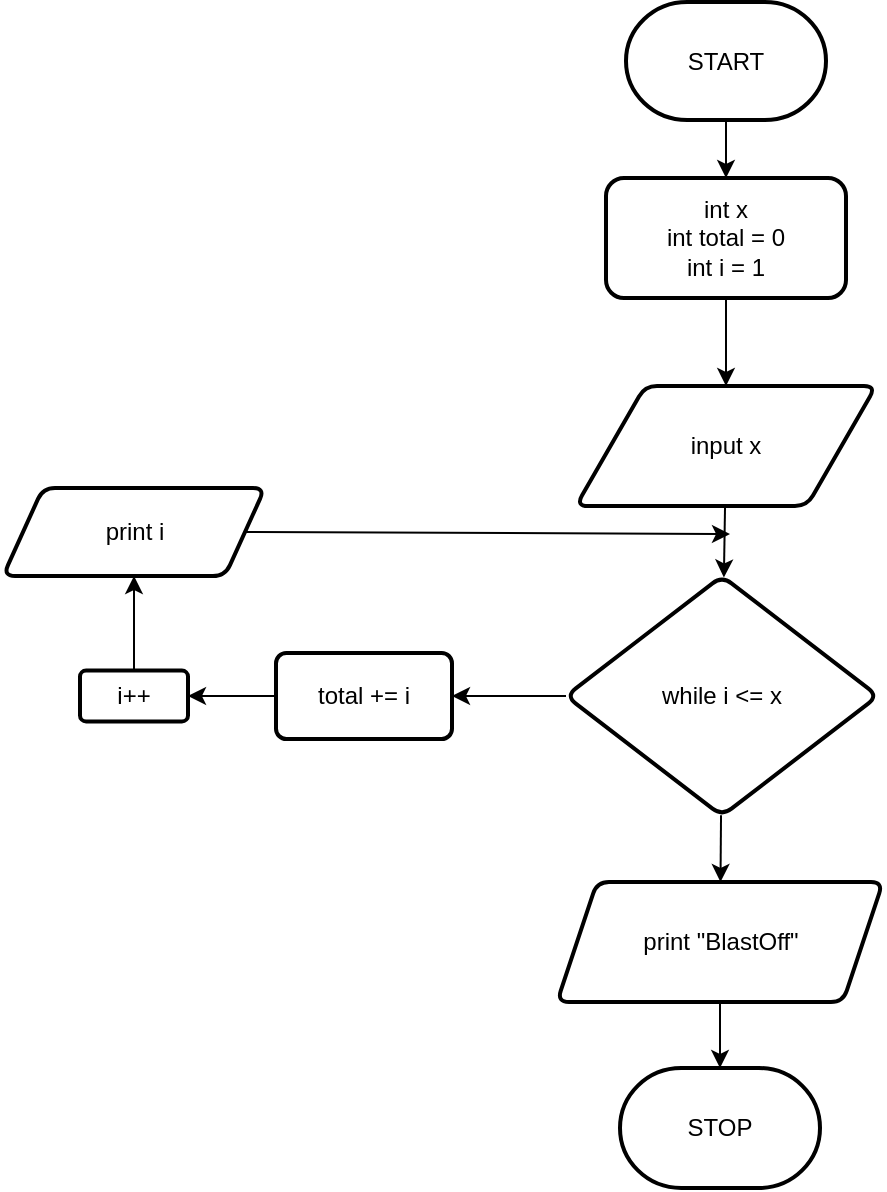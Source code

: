 <mxfile>
    <diagram id="3xByLlmDNNMTJOKspY2f" name="Page-1">
        <mxGraphModel dx="76" dy="119" grid="0" gridSize="10" guides="1" tooltips="1" connect="1" arrows="1" fold="1" page="1" pageScale="1" pageWidth="850" pageHeight="1100" math="0" shadow="0">
            <root>
                <mxCell id="0"/>
                <mxCell id="1" parent="0"/>
                <mxCell id="6" value="" style="edgeStyle=none;html=1;" edge="1" parent="1" source="2" target="5">
                    <mxGeometry relative="1" as="geometry"/>
                </mxCell>
                <mxCell id="2" value="START" style="strokeWidth=2;html=1;shape=mxgraph.flowchart.terminator;whiteSpace=wrap;" vertex="1" parent="1">
                    <mxGeometry x="375" y="31" width="100" height="59" as="geometry"/>
                </mxCell>
                <mxCell id="3" value="STOP" style="strokeWidth=2;html=1;shape=mxgraph.flowchart.terminator;whiteSpace=wrap;" vertex="1" parent="1">
                    <mxGeometry x="372" y="564" width="100" height="60" as="geometry"/>
                </mxCell>
                <mxCell id="11" value="" style="edgeStyle=none;html=1;" edge="1" parent="1" source="4" target="10">
                    <mxGeometry relative="1" as="geometry"/>
                </mxCell>
                <mxCell id="4" value="input x" style="shape=parallelogram;html=1;strokeWidth=2;perimeter=parallelogramPerimeter;whiteSpace=wrap;rounded=1;arcSize=12;size=0.23;" vertex="1" parent="1">
                    <mxGeometry x="350" y="223" width="150" height="60" as="geometry"/>
                </mxCell>
                <mxCell id="7" value="" style="edgeStyle=none;html=1;" edge="1" parent="1" source="5" target="4">
                    <mxGeometry relative="1" as="geometry"/>
                </mxCell>
                <mxCell id="5" value="int x&lt;br&gt;int total = 0&lt;br&gt;int i = 1" style="rounded=1;whiteSpace=wrap;html=1;strokeWidth=2;" vertex="1" parent="1">
                    <mxGeometry x="365" y="119" width="120" height="60" as="geometry"/>
                </mxCell>
                <mxCell id="13" value="" style="edgeStyle=none;html=1;" edge="1" parent="1" source="10" target="12">
                    <mxGeometry relative="1" as="geometry"/>
                </mxCell>
                <mxCell id="nBpA5O_lNG2PSp1gWS4N-19" value="" style="edgeStyle=none;html=1;" edge="1" parent="1" source="10" target="nBpA5O_lNG2PSp1gWS4N-18">
                    <mxGeometry relative="1" as="geometry"/>
                </mxCell>
                <mxCell id="10" value="while i &amp;lt;= x" style="rhombus;whiteSpace=wrap;html=1;strokeWidth=2;rounded=1;arcSize=12;" vertex="1" parent="1">
                    <mxGeometry x="345" y="318" width="156" height="120" as="geometry"/>
                </mxCell>
                <mxCell id="17" value="" style="edgeStyle=none;html=1;" edge="1" parent="1" source="12" target="3">
                    <mxGeometry relative="1" as="geometry"/>
                </mxCell>
                <mxCell id="12" value="print &quot;BlastOff&quot;" style="shape=parallelogram;perimeter=parallelogramPerimeter;whiteSpace=wrap;html=1;fixedSize=1;strokeWidth=2;rounded=1;arcSize=12;" vertex="1" parent="1">
                    <mxGeometry x="340.5" y="471" width="163" height="60" as="geometry"/>
                </mxCell>
                <mxCell id="nBpA5O_lNG2PSp1gWS4N-21" value="" style="edgeStyle=none;html=1;" edge="1" parent="1" source="nBpA5O_lNG2PSp1gWS4N-18" target="nBpA5O_lNG2PSp1gWS4N-20">
                    <mxGeometry relative="1" as="geometry"/>
                </mxCell>
                <mxCell id="nBpA5O_lNG2PSp1gWS4N-18" value="total += i" style="whiteSpace=wrap;html=1;strokeWidth=2;rounded=1;arcSize=12;" vertex="1" parent="1">
                    <mxGeometry x="200" y="356.5" width="88" height="43" as="geometry"/>
                </mxCell>
                <mxCell id="nBpA5O_lNG2PSp1gWS4N-25" value="" style="edgeStyle=none;html=1;" edge="1" parent="1" source="nBpA5O_lNG2PSp1gWS4N-20" target="nBpA5O_lNG2PSp1gWS4N-24">
                    <mxGeometry relative="1" as="geometry"/>
                </mxCell>
                <mxCell id="nBpA5O_lNG2PSp1gWS4N-20" value="i++" style="whiteSpace=wrap;html=1;strokeWidth=2;rounded=1;arcSize=12;" vertex="1" parent="1">
                    <mxGeometry x="102" y="365.25" width="54" height="25.5" as="geometry"/>
                </mxCell>
                <mxCell id="nBpA5O_lNG2PSp1gWS4N-26" style="edgeStyle=none;html=1;exitX=1;exitY=0.5;exitDx=0;exitDy=0;" edge="1" parent="1" source="nBpA5O_lNG2PSp1gWS4N-24">
                    <mxGeometry relative="1" as="geometry">
                        <mxPoint x="427" y="297" as="targetPoint"/>
                    </mxGeometry>
                </mxCell>
                <mxCell id="nBpA5O_lNG2PSp1gWS4N-24" value="print i" style="shape=parallelogram;perimeter=parallelogramPerimeter;whiteSpace=wrap;html=1;fixedSize=1;strokeWidth=2;rounded=1;arcSize=12;" vertex="1" parent="1">
                    <mxGeometry x="63.5" y="274" width="131" height="44" as="geometry"/>
                </mxCell>
            </root>
        </mxGraphModel>
    </diagram>
    <diagram id="76yWlT8mDR3wcnjSUUJP" name="Page-2">
        <mxGraphModel dx="511" dy="800" grid="0" gridSize="10" guides="1" tooltips="1" connect="1" arrows="1" fold="1" page="1" pageScale="1" pageWidth="850" pageHeight="1100" math="0" shadow="0">
            <root>
                <mxCell id="zI5Af3qVRVZ_2cDIn_L0-0"/>
                <mxCell id="zI5Af3qVRVZ_2cDIn_L0-1" parent="zI5Af3qVRVZ_2cDIn_L0-0"/>
                <mxCell id="zI5Af3qVRVZ_2cDIn_L0-2" value="" style="edgeStyle=none;html=1;" edge="1" parent="zI5Af3qVRVZ_2cDIn_L0-1" source="zI5Af3qVRVZ_2cDIn_L0-3" target="zI5Af3qVRVZ_2cDIn_L0-8">
                    <mxGeometry relative="1" as="geometry"/>
                </mxCell>
                <mxCell id="zI5Af3qVRVZ_2cDIn_L0-3" value="START" style="strokeWidth=2;html=1;shape=mxgraph.flowchart.terminator;whiteSpace=wrap;" vertex="1" parent="zI5Af3qVRVZ_2cDIn_L0-1">
                    <mxGeometry x="375" y="31" width="100" height="59" as="geometry"/>
                </mxCell>
                <mxCell id="zI5Af3qVRVZ_2cDIn_L0-4" value="STOP" style="strokeWidth=2;html=1;shape=mxgraph.flowchart.terminator;whiteSpace=wrap;" vertex="1" parent="zI5Af3qVRVZ_2cDIn_L0-1">
                    <mxGeometry x="372" y="564" width="100" height="60" as="geometry"/>
                </mxCell>
                <mxCell id="zI5Af3qVRVZ_2cDIn_L0-5" value="" style="edgeStyle=none;html=1;" edge="1" parent="zI5Af3qVRVZ_2cDIn_L0-1" source="zI5Af3qVRVZ_2cDIn_L0-6" target="zI5Af3qVRVZ_2cDIn_L0-11">
                    <mxGeometry relative="1" as="geometry"/>
                </mxCell>
                <mxCell id="zI5Af3qVRVZ_2cDIn_L0-6" value="input x" style="shape=parallelogram;html=1;strokeWidth=2;perimeter=parallelogramPerimeter;whiteSpace=wrap;rounded=1;arcSize=12;size=0.23;" vertex="1" parent="zI5Af3qVRVZ_2cDIn_L0-1">
                    <mxGeometry x="350" y="223" width="150" height="60" as="geometry"/>
                </mxCell>
                <mxCell id="zI5Af3qVRVZ_2cDIn_L0-7" value="" style="edgeStyle=none;html=1;" edge="1" parent="zI5Af3qVRVZ_2cDIn_L0-1" source="zI5Af3qVRVZ_2cDIn_L0-8" target="zI5Af3qVRVZ_2cDIn_L0-6">
                    <mxGeometry relative="1" as="geometry"/>
                </mxCell>
                <mxCell id="zI5Af3qVRVZ_2cDIn_L0-8" value="int x, i" style="rounded=1;whiteSpace=wrap;html=1;strokeWidth=2;" vertex="1" parent="zI5Af3qVRVZ_2cDIn_L0-1">
                    <mxGeometry x="365" y="119" width="120" height="60" as="geometry"/>
                </mxCell>
                <mxCell id="zI5Af3qVRVZ_2cDIn_L0-9" value="" style="edgeStyle=none;html=1;" edge="1" parent="zI5Af3qVRVZ_2cDIn_L0-1" source="zI5Af3qVRVZ_2cDIn_L0-11" target="zI5Af3qVRVZ_2cDIn_L0-13">
                    <mxGeometry relative="1" as="geometry"/>
                </mxCell>
                <mxCell id="zI5Af3qVRVZ_2cDIn_L0-10" value="" style="edgeStyle=none;html=1;" edge="1" parent="zI5Af3qVRVZ_2cDIn_L0-1" source="zI5Af3qVRVZ_2cDIn_L0-11" target="zI5Af3qVRVZ_2cDIn_L0-15">
                    <mxGeometry relative="1" as="geometry"/>
                </mxCell>
                <mxCell id="zI5Af3qVRVZ_2cDIn_L0-11" value="for (i = x; i &amp;gt;=0; i--)" style="rhombus;whiteSpace=wrap;html=1;strokeWidth=2;rounded=1;arcSize=12;" vertex="1" parent="zI5Af3qVRVZ_2cDIn_L0-1">
                    <mxGeometry x="344" y="318" width="156" height="120" as="geometry"/>
                </mxCell>
                <mxCell id="zI5Af3qVRVZ_2cDIn_L0-12" value="" style="edgeStyle=none;html=1;" edge="1" parent="zI5Af3qVRVZ_2cDIn_L0-1" source="zI5Af3qVRVZ_2cDIn_L0-13" target="zI5Af3qVRVZ_2cDIn_L0-4">
                    <mxGeometry relative="1" as="geometry"/>
                </mxCell>
                <mxCell id="zI5Af3qVRVZ_2cDIn_L0-13" value="print &quot;BlastOff&quot;" style="shape=parallelogram;perimeter=parallelogramPerimeter;whiteSpace=wrap;html=1;fixedSize=1;strokeWidth=2;rounded=1;arcSize=12;" vertex="1" parent="zI5Af3qVRVZ_2cDIn_L0-1">
                    <mxGeometry x="340.5" y="471" width="163" height="60" as="geometry"/>
                </mxCell>
                <mxCell id="zI5Af3qVRVZ_2cDIn_L0-14" style="edgeStyle=none;html=1;exitX=0.5;exitY=0;exitDx=0;exitDy=0;" edge="1" parent="zI5Af3qVRVZ_2cDIn_L0-1" source="zI5Af3qVRVZ_2cDIn_L0-15">
                    <mxGeometry relative="1" as="geometry">
                        <mxPoint x="426.0" y="302" as="targetPoint"/>
                        <Array as="points">
                            <mxPoint x="222" y="302"/>
                        </Array>
                    </mxGeometry>
                </mxCell>
                <mxCell id="zI5Af3qVRVZ_2cDIn_L0-15" value="print i" style="shape=parallelogram;perimeter=parallelogramPerimeter;whiteSpace=wrap;html=1;fixedSize=1;strokeWidth=2;rounded=1;arcSize=12;" vertex="1" parent="zI5Af3qVRVZ_2cDIn_L0-1">
                    <mxGeometry x="162" y="348" width="120" height="60" as="geometry"/>
                </mxCell>
            </root>
        </mxGraphModel>
    </diagram>
</mxfile>